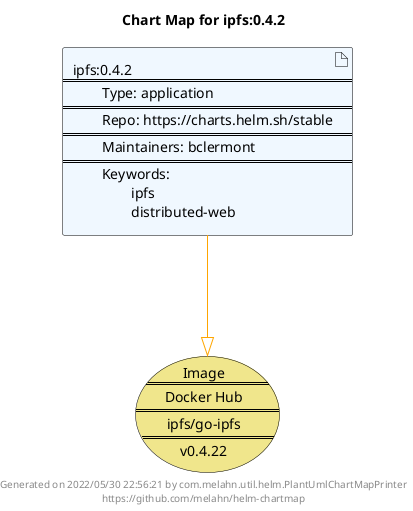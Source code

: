@startuml
skinparam linetype ortho
skinparam backgroundColor white
skinparam usecaseBorderColor black
skinparam usecaseArrowColor LightSlateGray
skinparam artifactBorderColor black
skinparam artifactArrowColor LightSlateGray

title Chart Map for ipfs:0.4.2

'There is one referenced Helm Chart
artifact "ipfs:0.4.2\n====\n\tType: application\n====\n\tRepo: https://charts.helm.sh/stable\n====\n\tMaintainers: bclermont\n====\n\tKeywords: \n\t\tipfs\n\t\tdistributed-web" as ipfs_0_4_2 #AliceBlue

'There is one referenced Docker Image
usecase "Image\n====\nDocker Hub\n====\nipfs/go-ipfs\n====\nv0.4.22" as ipfs_go_ipfs_v0_4_22 #Khaki

'Chart Dependencies
ipfs_0_4_2--[#orange]-|>ipfs_go_ipfs_v0_4_22

center footer Generated on 2022/05/30 22:56:21 by com.melahn.util.helm.PlantUmlChartMapPrinter\nhttps://github.com/melahn/helm-chartmap
@enduml
